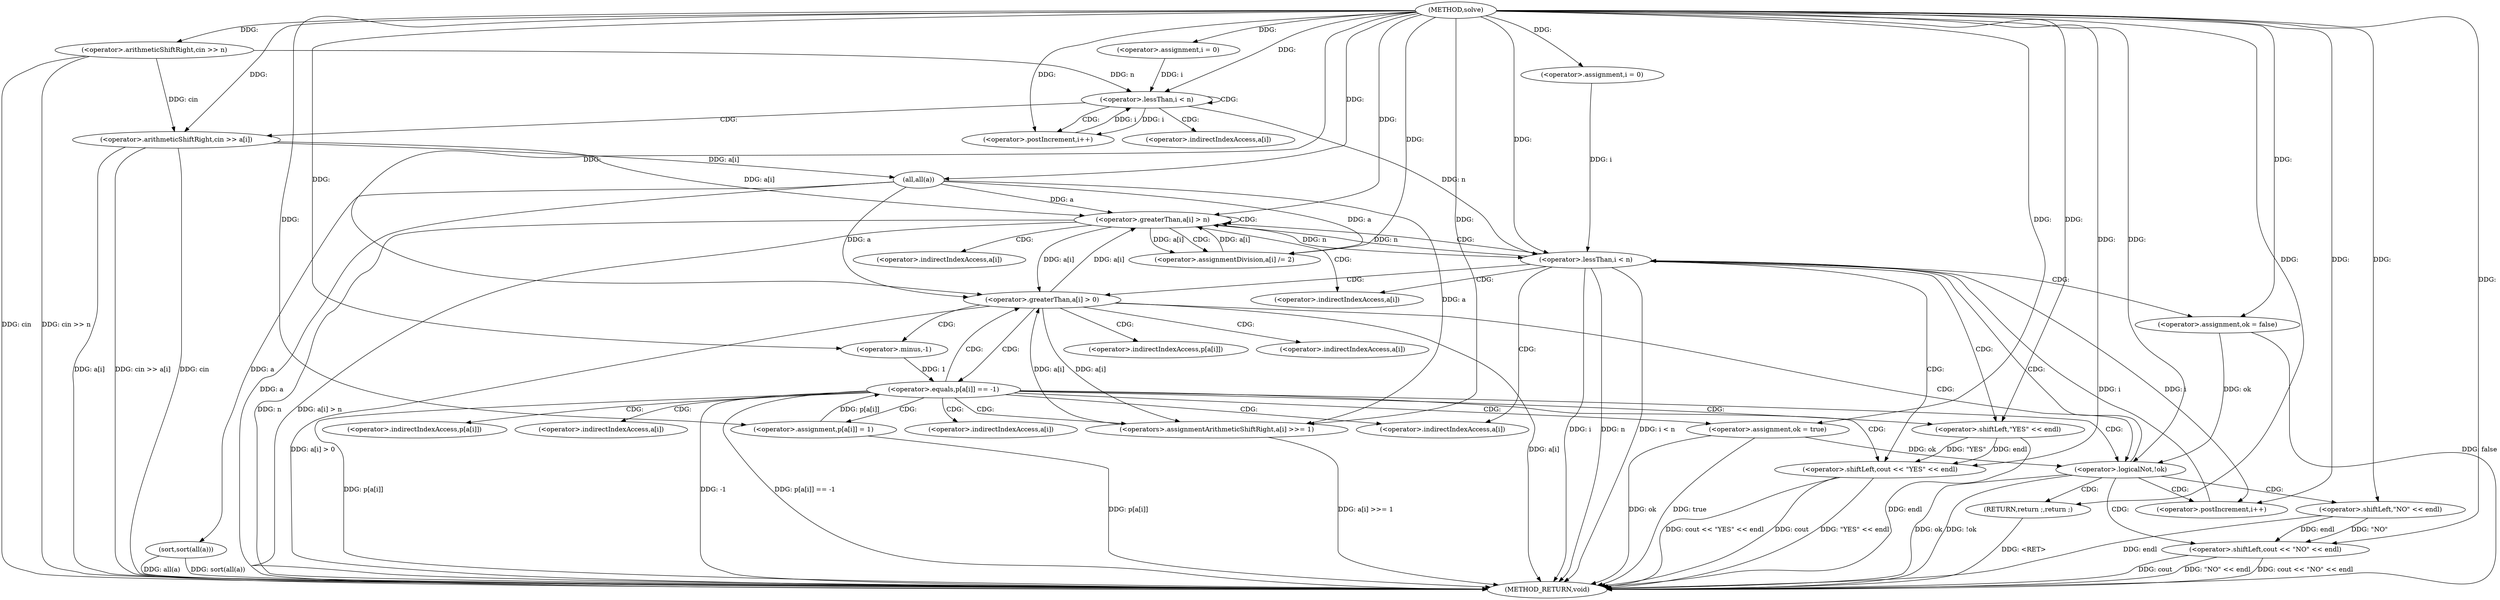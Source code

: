 digraph "solve" {  
"1000101" [label = "(METHOD,solve)" ]
"1000201" [label = "(METHOD_RETURN,void)" ]
"1000104" [label = "(<operator>.arithmeticShiftRight,cin >> n)" ]
"1000124" [label = "(sort,sort(all(a)))" ]
"1000196" [label = "(<operator>.shiftLeft,cout << \"YES\" << endl)" ]
"1000111" [label = "(<operator>.assignment,i = 0)" ]
"1000114" [label = "(<operator>.lessThan,i < n)" ]
"1000117" [label = "(<operator>.postIncrement,i++)" ]
"1000119" [label = "(<operator>.arithmeticShiftRight,cin >> a[i])" ]
"1000129" [label = "(<operator>.assignment,i = 0)" ]
"1000132" [label = "(<operator>.lessThan,i < n)" ]
"1000135" [label = "(<operator>.postIncrement,i++)" ]
"1000125" [label = "(all,all(a))" ]
"1000150" [label = "(<operator>.assignment,ok = false)" ]
"1000198" [label = "(<operator>.shiftLeft,\"YES\" << endl)" ]
"1000139" [label = "(<operator>.greaterThan,a[i] > n)" ]
"1000144" [label = "(<operator>.assignmentDivision,a[i] /= 2)" ]
"1000154" [label = "(<operator>.greaterThan,a[i] > 0)" ]
"1000187" [label = "(<operator>.logicalNot,!ok)" ]
"1000181" [label = "(<operators>.assignmentArithmeticShiftRight,a[i] >>= 1)" ]
"1000190" [label = "(<operator>.shiftLeft,cout << \"NO\" << endl)" ]
"1000195" [label = "(RETURN,return ;,return ;)" ]
"1000161" [label = "(<operator>.equals,p[a[i]] == -1)" ]
"1000170" [label = "(<operator>.assignment,p[a[i]] = 1)" ]
"1000177" [label = "(<operator>.assignment,ok = true)" ]
"1000192" [label = "(<operator>.shiftLeft,\"NO\" << endl)" ]
"1000167" [label = "(<operator>.minus,-1)" ]
"1000121" [label = "(<operator>.indirectIndexAccess,a[i])" ]
"1000140" [label = "(<operator>.indirectIndexAccess,a[i])" ]
"1000145" [label = "(<operator>.indirectIndexAccess,a[i])" ]
"1000155" [label = "(<operator>.indirectIndexAccess,a[i])" ]
"1000182" [label = "(<operator>.indirectIndexAccess,a[i])" ]
"1000162" [label = "(<operator>.indirectIndexAccess,p[a[i]])" ]
"1000164" [label = "(<operator>.indirectIndexAccess,a[i])" ]
"1000171" [label = "(<operator>.indirectIndexAccess,p[a[i]])" ]
"1000173" [label = "(<operator>.indirectIndexAccess,a[i])" ]
  "1000104" -> "1000201"  [ label = "DDG: cin"] 
  "1000104" -> "1000201"  [ label = "DDG: cin >> n"] 
  "1000125" -> "1000201"  [ label = "DDG: a"] 
  "1000124" -> "1000201"  [ label = "DDG: all(a)"] 
  "1000124" -> "1000201"  [ label = "DDG: sort(all(a))"] 
  "1000132" -> "1000201"  [ label = "DDG: i"] 
  "1000132" -> "1000201"  [ label = "DDG: n"] 
  "1000132" -> "1000201"  [ label = "DDG: i < n"] 
  "1000139" -> "1000201"  [ label = "DDG: n"] 
  "1000139" -> "1000201"  [ label = "DDG: a[i] > n"] 
  "1000154" -> "1000201"  [ label = "DDG: a[i]"] 
  "1000154" -> "1000201"  [ label = "DDG: a[i] > 0"] 
  "1000161" -> "1000201"  [ label = "DDG: p[a[i]]"] 
  "1000161" -> "1000201"  [ label = "DDG: -1"] 
  "1000161" -> "1000201"  [ label = "DDG: p[a[i]] == -1"] 
  "1000181" -> "1000201"  [ label = "DDG: a[i] >>= 1"] 
  "1000170" -> "1000201"  [ label = "DDG: p[a[i]]"] 
  "1000177" -> "1000201"  [ label = "DDG: ok"] 
  "1000196" -> "1000201"  [ label = "DDG: cout"] 
  "1000198" -> "1000201"  [ label = "DDG: endl"] 
  "1000196" -> "1000201"  [ label = "DDG: \"YES\" << endl"] 
  "1000196" -> "1000201"  [ label = "DDG: cout << \"YES\" << endl"] 
  "1000187" -> "1000201"  [ label = "DDG: ok"] 
  "1000187" -> "1000201"  [ label = "DDG: !ok"] 
  "1000190" -> "1000201"  [ label = "DDG: cout"] 
  "1000192" -> "1000201"  [ label = "DDG: endl"] 
  "1000190" -> "1000201"  [ label = "DDG: \"NO\" << endl"] 
  "1000190" -> "1000201"  [ label = "DDG: cout << \"NO\" << endl"] 
  "1000119" -> "1000201"  [ label = "DDG: cin"] 
  "1000119" -> "1000201"  [ label = "DDG: a[i]"] 
  "1000119" -> "1000201"  [ label = "DDG: cin >> a[i]"] 
  "1000195" -> "1000201"  [ label = "DDG: <RET>"] 
  "1000177" -> "1000201"  [ label = "DDG: true"] 
  "1000150" -> "1000201"  [ label = "DDG: false"] 
  "1000101" -> "1000104"  [ label = "DDG: "] 
  "1000101" -> "1000111"  [ label = "DDG: "] 
  "1000125" -> "1000124"  [ label = "DDG: a"] 
  "1000101" -> "1000129"  [ label = "DDG: "] 
  "1000101" -> "1000196"  [ label = "DDG: "] 
  "1000198" -> "1000196"  [ label = "DDG: endl"] 
  "1000198" -> "1000196"  [ label = "DDG: \"YES\""] 
  "1000111" -> "1000114"  [ label = "DDG: i"] 
  "1000117" -> "1000114"  [ label = "DDG: i"] 
  "1000101" -> "1000114"  [ label = "DDG: "] 
  "1000104" -> "1000114"  [ label = "DDG: n"] 
  "1000114" -> "1000117"  [ label = "DDG: i"] 
  "1000101" -> "1000117"  [ label = "DDG: "] 
  "1000104" -> "1000119"  [ label = "DDG: cin"] 
  "1000101" -> "1000119"  [ label = "DDG: "] 
  "1000119" -> "1000125"  [ label = "DDG: a[i]"] 
  "1000101" -> "1000125"  [ label = "DDG: "] 
  "1000129" -> "1000132"  [ label = "DDG: i"] 
  "1000135" -> "1000132"  [ label = "DDG: i"] 
  "1000101" -> "1000132"  [ label = "DDG: "] 
  "1000114" -> "1000132"  [ label = "DDG: n"] 
  "1000139" -> "1000132"  [ label = "DDG: n"] 
  "1000132" -> "1000135"  [ label = "DDG: i"] 
  "1000101" -> "1000135"  [ label = "DDG: "] 
  "1000101" -> "1000150"  [ label = "DDG: "] 
  "1000101" -> "1000198"  [ label = "DDG: "] 
  "1000101" -> "1000144"  [ label = "DDG: "] 
  "1000125" -> "1000139"  [ label = "DDG: a"] 
  "1000154" -> "1000139"  [ label = "DDG: a[i]"] 
  "1000144" -> "1000139"  [ label = "DDG: a[i]"] 
  "1000119" -> "1000139"  [ label = "DDG: a[i]"] 
  "1000132" -> "1000139"  [ label = "DDG: n"] 
  "1000101" -> "1000139"  [ label = "DDG: "] 
  "1000125" -> "1000144"  [ label = "DDG: a"] 
  "1000139" -> "1000144"  [ label = "DDG: a[i]"] 
  "1000125" -> "1000154"  [ label = "DDG: a"] 
  "1000139" -> "1000154"  [ label = "DDG: a[i]"] 
  "1000181" -> "1000154"  [ label = "DDG: a[i]"] 
  "1000101" -> "1000154"  [ label = "DDG: "] 
  "1000150" -> "1000187"  [ label = "DDG: ok"] 
  "1000177" -> "1000187"  [ label = "DDG: ok"] 
  "1000101" -> "1000187"  [ label = "DDG: "] 
  "1000101" -> "1000195"  [ label = "DDG: "] 
  "1000125" -> "1000181"  [ label = "DDG: a"] 
  "1000154" -> "1000181"  [ label = "DDG: a[i]"] 
  "1000101" -> "1000181"  [ label = "DDG: "] 
  "1000101" -> "1000190"  [ label = "DDG: "] 
  "1000192" -> "1000190"  [ label = "DDG: \"NO\""] 
  "1000192" -> "1000190"  [ label = "DDG: endl"] 
  "1000170" -> "1000161"  [ label = "DDG: p[a[i]]"] 
  "1000167" -> "1000161"  [ label = "DDG: 1"] 
  "1000101" -> "1000170"  [ label = "DDG: "] 
  "1000101" -> "1000177"  [ label = "DDG: "] 
  "1000101" -> "1000192"  [ label = "DDG: "] 
  "1000101" -> "1000167"  [ label = "DDG: "] 
  "1000114" -> "1000117"  [ label = "CDG: "] 
  "1000114" -> "1000119"  [ label = "CDG: "] 
  "1000114" -> "1000114"  [ label = "CDG: "] 
  "1000114" -> "1000121"  [ label = "CDG: "] 
  "1000132" -> "1000150"  [ label = "CDG: "] 
  "1000132" -> "1000139"  [ label = "CDG: "] 
  "1000132" -> "1000196"  [ label = "CDG: "] 
  "1000132" -> "1000155"  [ label = "CDG: "] 
  "1000132" -> "1000154"  [ label = "CDG: "] 
  "1000132" -> "1000198"  [ label = "CDG: "] 
  "1000132" -> "1000140"  [ label = "CDG: "] 
  "1000139" -> "1000139"  [ label = "CDG: "] 
  "1000139" -> "1000144"  [ label = "CDG: "] 
  "1000139" -> "1000145"  [ label = "CDG: "] 
  "1000139" -> "1000140"  [ label = "CDG: "] 
  "1000154" -> "1000164"  [ label = "CDG: "] 
  "1000154" -> "1000161"  [ label = "CDG: "] 
  "1000154" -> "1000167"  [ label = "CDG: "] 
  "1000154" -> "1000162"  [ label = "CDG: "] 
  "1000154" -> "1000187"  [ label = "CDG: "] 
  "1000187" -> "1000195"  [ label = "CDG: "] 
  "1000187" -> "1000135"  [ label = "CDG: "] 
  "1000187" -> "1000190"  [ label = "CDG: "] 
  "1000187" -> "1000132"  [ label = "CDG: "] 
  "1000187" -> "1000192"  [ label = "CDG: "] 
  "1000161" -> "1000182"  [ label = "CDG: "] 
  "1000161" -> "1000173"  [ label = "CDG: "] 
  "1000161" -> "1000155"  [ label = "CDG: "] 
  "1000161" -> "1000154"  [ label = "CDG: "] 
  "1000161" -> "1000170"  [ label = "CDG: "] 
  "1000161" -> "1000171"  [ label = "CDG: "] 
  "1000161" -> "1000177"  [ label = "CDG: "] 
  "1000161" -> "1000181"  [ label = "CDG: "] 
  "1000161" -> "1000196"  [ label = "CDG: "] 
  "1000161" -> "1000198"  [ label = "CDG: "] 
  "1000161" -> "1000187"  [ label = "CDG: "] 
}
